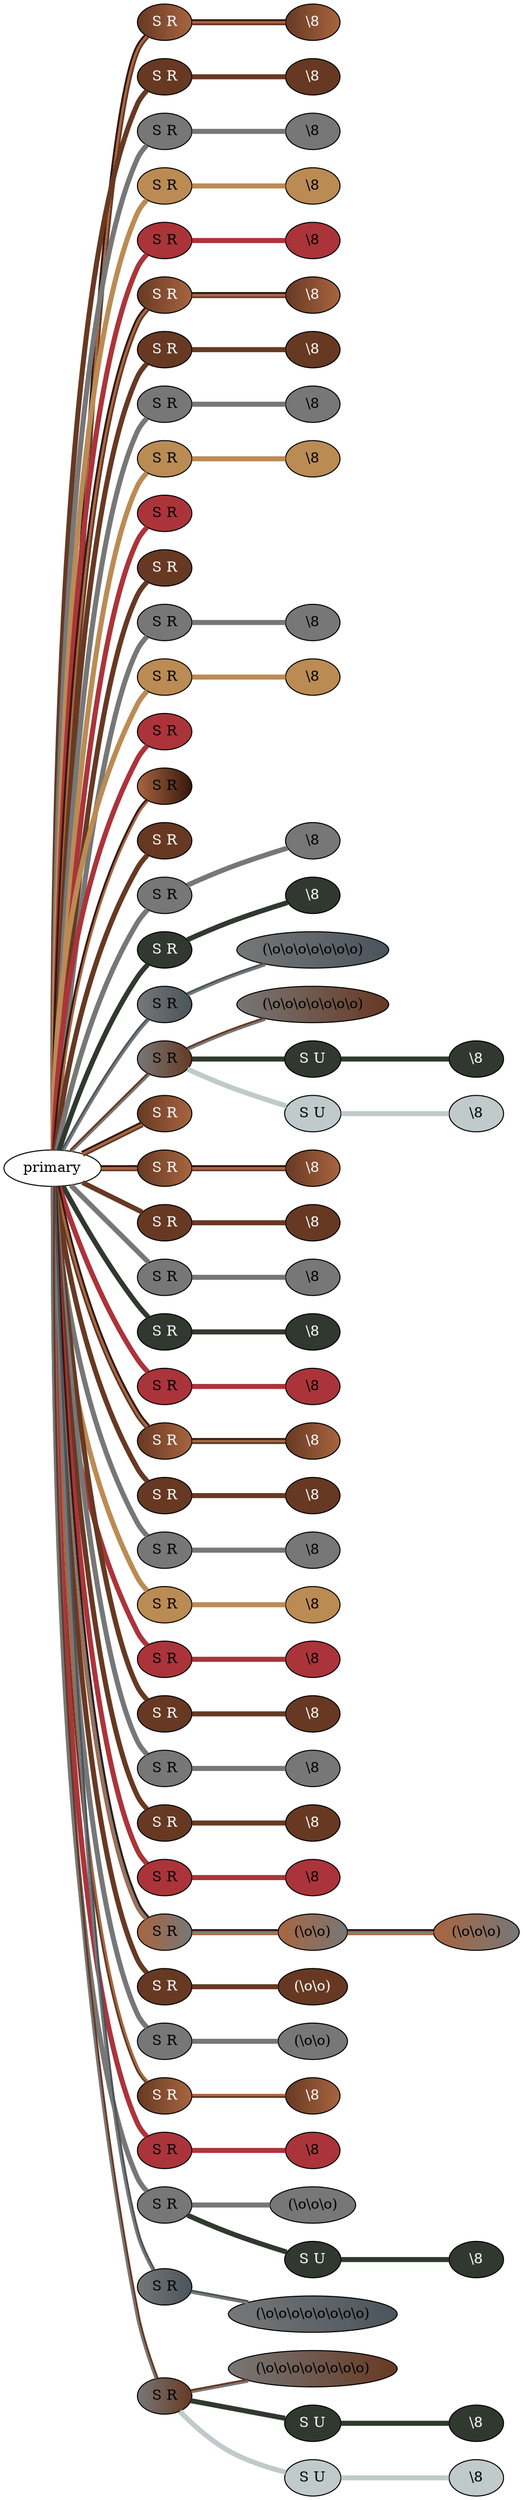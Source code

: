 graph {
 graph [rankdir=LR]
"1" [qtype="pendant_node", pendant_colors="#673923:#A86540:#35170C", pendant_ply="S", pendant_attach="R", pendant_length="43.0", label="S R", style=filled, fillcolor="#673923:#A86540:#35170C", fontcolor="#ffffff"]
"primary" -- "1" [qtype="pendant_link",penwidth=2,color="#673923:#A86540:#35170C"]
"1:0" [qtype="knot_node", knot_value="1", knot_type="E", knot_position="11.5", knot_spin="Z", label="\\8", style=filled, fillcolor="#673923:#A86540:#35170C" , fontcolor="#ffffff"]
"1" -- "1:0" [qtype="knot_link",penwidth=2,color="#673923:#A86540:#35170C"]
"2" [qtype="pendant_node", pendant_colors="#673923", pendant_ply="S", pendant_attach="R", pendant_length="43.0", label="S R", style=filled, fillcolor="#673923", fontcolor="#ffffff"]
"primary" -- "2" [qtype="pendant_link",penwidth=5,color="#673923"]
"2:0" [qtype="knot_node", knot_value="1", knot_type="E", knot_position="11.5", knot_spin="Z", label="\\8", style=filled, fillcolor="#673923" , fontcolor="#ffffff"]
"2" -- "2:0" [qtype="knot_link",penwidth=5,color="#673923"]
"3" [qtype="pendant_node", pendant_colors="#777777", pendant_ply="S", pendant_attach="R", pendant_length="65.0", label="S R", style=filled, fillcolor="#777777", fontcolor="#000000"]
"primary" -- "3" [qtype="pendant_link",penwidth=5,color="#777777"]
"3:0" [qtype="knot_node", knot_value="1", knot_type="E", knot_position="12.0", knot_spin="Z", label="\\8", style=filled, fillcolor="#777777" , fontcolor="#000000"]
"3" -- "3:0" [qtype="knot_link",penwidth=5,color="#777777"]
"4" [qtype="pendant_node", pendant_colors="#BB8B54", pendant_ply="S", pendant_attach="R", pendant_length="27.0", label="S R", style=filled, fillcolor="#BB8B54", fontcolor="#000000"]
"primary" -- "4" [qtype="pendant_link",penwidth=5,color="#BB8B54"]
"4:0" [qtype="knot_node", knot_value="1", knot_type="E", knot_position="12.0", knot_spin="Z", label="\\8", style=filled, fillcolor="#BB8B54" , fontcolor="#000000"]
"4" -- "4:0" [qtype="knot_link",penwidth=5,color="#BB8B54"]
"5" [qtype="pendant_node", pendant_colors="#AB343A", pendant_ply="S", pendant_attach="R", pendant_length="27.0", label="S R", style=filled, fillcolor="#AB343A", fontcolor="#000000"]
"primary" -- "5" [qtype="pendant_link",penwidth=5,color="#AB343A"]
"5:0" [qtype="knot_node", knot_value="1", knot_type="E", knot_position="12.0", knot_spin="Z", label="\\8", style=filled, fillcolor="#AB343A" , fontcolor="#000000"]
"5" -- "5:0" [qtype="knot_link",penwidth=5,color="#AB343A"]
"6" [qtype="pendant_node", pendant_colors="#673923:#A86540:#35170C", pendant_ply="S", pendant_attach="R", pendant_length="42.0", label="S R", style=filled, fillcolor="#673923:#A86540:#35170C", fontcolor="#ffffff"]
"primary" -- "6" [qtype="pendant_link",penwidth=2,color="#673923:#A86540:#35170C"]
"6:0" [qtype="knot_node", knot_value="1", knot_type="E", knot_position="13.0", knot_spin="Z", label="\\8", style=filled, fillcolor="#673923:#A86540:#35170C" , fontcolor="#ffffff"]
"6" -- "6:0" [qtype="knot_link",penwidth=2,color="#673923:#A86540:#35170C"]
"7" [qtype="pendant_node", pendant_colors="#673923", pendant_ply="S", pendant_attach="R", pendant_length="44.0", label="S R", style=filled, fillcolor="#673923", fontcolor="#ffffff"]
"primary" -- "7" [qtype="pendant_link",penwidth=5,color="#673923"]
"7:0" [qtype="knot_node", knot_value="1", knot_type="E", knot_position="12.0", knot_spin="Z", label="\\8", style=filled, fillcolor="#673923" , fontcolor="#ffffff"]
"7" -- "7:0" [qtype="knot_link",penwidth=5,color="#673923"]
"8" [qtype="pendant_node", pendant_colors="#777777", pendant_ply="S", pendant_attach="R", pendant_length="43.0", label="S R", style=filled, fillcolor="#777777", fontcolor="#000000"]
"primary" -- "8" [qtype="pendant_link",penwidth=5,color="#777777"]
"8:0" [qtype="knot_node", knot_value="1", knot_type="E", knot_position="13.0", knot_spin="Z", label="\\8", style=filled, fillcolor="#777777" , fontcolor="#000000"]
"8" -- "8:0" [qtype="knot_link",penwidth=5,color="#777777"]
"9" [qtype="pendant_node", pendant_colors="#BB8B54", pendant_ply="S", pendant_attach="R", pendant_length="31.0", label="S R", style=filled, fillcolor="#BB8B54", fontcolor="#000000"]
"primary" -- "9" [qtype="pendant_link",penwidth=5,color="#BB8B54"]
"9:0" [qtype="knot_node", knot_value="1", knot_type="E", knot_position="12.0", knot_spin="Z", label="\\8", style=filled, fillcolor="#BB8B54" , fontcolor="#000000"]
"9" -- "9:0" [qtype="knot_link",penwidth=5,color="#BB8B54"]
"10" [qtype="pendant_node", pendant_colors="#AB343A", pendant_ply="S", pendant_attach="R", pendant_length="3.0", label="S R", style=filled, fillcolor="#AB343A", fontcolor="#000000"]
"primary" -- "10" [qtype="pendant_link",penwidth=5,color="#AB343A"]
"11" [qtype="pendant_node", pendant_colors="#673923", pendant_ply="S", pendant_attach="R", pendant_length="3.0", label="S R", style=filled, fillcolor="#673923", fontcolor="#ffffff"]
"primary" -- "11" [qtype="pendant_link",penwidth=5,color="#673923"]
"12" [qtype="pendant_node", pendant_colors="#777777", pendant_ply="S", pendant_attach="R", pendant_length="43.0", label="S R", style=filled, fillcolor="#777777", fontcolor="#000000"]
"primary" -- "12" [qtype="pendant_link",penwidth=5,color="#777777"]
"12:0" [qtype="knot_node", knot_value="1", knot_type="E", knot_position="12.5", knot_spin="Z", label="\\8", style=filled, fillcolor="#777777" , fontcolor="#000000"]
"12" -- "12:0" [qtype="knot_link",penwidth=5,color="#777777"]
"13" [qtype="pendant_node", pendant_colors="#BB8B54", pendant_ply="S", pendant_attach="R", pendant_length="28.0", label="S R", style=filled, fillcolor="#BB8B54", fontcolor="#000000"]
"primary" -- "13" [qtype="pendant_link",penwidth=5,color="#BB8B54"]
"13:0" [qtype="knot_node", knot_value="1", knot_type="E", knot_position="12.0", knot_spin="Z", label="\\8", style=filled, fillcolor="#BB8B54" , fontcolor="#000000"]
"13" -- "13:0" [qtype="knot_link",penwidth=5,color="#BB8B54"]
"14" [qtype="pendant_node", pendant_colors="#AB343A", pendant_ply="S", pendant_attach="R", pendant_length="2.5", label="S R", style=filled, fillcolor="#AB343A", fontcolor="#000000"]
"primary" -- "14" [qtype="pendant_link",penwidth=5,color="#AB343A"]
"15" [qtype="pendant_node", pendant_colors="#A86540:#35170C", pendant_ply="S", pendant_attach="R", pendant_length="0.0", label="S R", style=filled, fillcolor="#A86540:#35170C", fontcolor="#000000"]
"primary" -- "15" [qtype="pendant_link",penwidth=2,color="#A86540:#35170C"]
"16" [qtype="pendant_node", pendant_colors="#673923", pendant_ply="S", pendant_attach="R", pendant_length="3.0", label="S R", style=filled, fillcolor="#673923", fontcolor="#ffffff"]
"primary" -- "16" [qtype="pendant_link",penwidth=5,color="#673923"]
"17" [qtype="pendant_node", pendant_colors="#777777", pendant_ply="S", pendant_attach="R", pendant_length="67.0", label="S R", style=filled, fillcolor="#777777", fontcolor="#000000"]
"primary" -- "17" [qtype="pendant_link",penwidth=5,color="#777777"]
"17:0" [qtype="knot_node", knot_value="1", knot_type="E", knot_position="13.0", knot_spin="Z", label="\\8", style=filled, fillcolor="#777777" , fontcolor="#000000"]
"17" -- "17:0" [qtype="knot_link",penwidth=5,color="#777777"]
"18" [qtype="pendant_node", pendant_colors="#313830", pendant_ply="S", pendant_attach="R", pendant_length="46.0", label="S R", style=filled, fillcolor="#313830", fontcolor="#ffffff"]
"primary" -- "18" [qtype="pendant_link",penwidth=5,color="#313830"]
"18:0" [qtype="knot_node", knot_value="1", knot_type="E", knot_position="13.0", knot_spin="Z", label="\\8", style=filled, fillcolor="#313830" , fontcolor="#ffffff"]
"18" -- "18:0" [qtype="knot_link",penwidth=5,color="#313830"]
"19" [qtype="pendant_node", pendant_colors="#777777:#4A545C", pendant_ply="S", pendant_attach="R", pendant_length="50.0", label="S R", style=filled, fillcolor="#777777:#4A545C", fontcolor="#000000"]
"primary" -- "19" [qtype="pendant_link",penwidth=2,color="#777777:#4A545C"]
"19:0" [qtype="knot_node", knot_value="7", knot_type="L", knot_position="12.5", knot_spin="Z", label="(\\o\\o\\o\\o\\o\\o\\o)", style=filled, fillcolor="#777777:#4A545C" , fontcolor="#000000"]
"19" -- "19:0" [qtype="knot_link",penwidth=2,color="#777777:#4A545C"]
"20" [qtype="pendant_node", pendant_colors="#777777:#673923", pendant_ply="S", pendant_attach="R", pendant_length="32.0", label="S R", style=filled, fillcolor="#777777:#673923", fontcolor="#000000"]
"primary" -- "20" [qtype="pendant_link",penwidth=2,color="#777777:#673923"]
"20:0" [qtype="knot_node", knot_value="7", knot_type="L", knot_position="12.0", knot_spin="Z", label="(\\o\\o\\o\\o\\o\\o\\o)", style=filled, fillcolor="#777777:#673923" , fontcolor="#000000"]
"20" -- "20:0" [qtype="knot_link",penwidth=2,color="#777777:#673923"]
"20s1" [qtype="pendant_node", pendant_colors="#313830", pendant_ply="S", pendant_attach="U", pendant_length="43.0", label="S U", style=filled, fillcolor="#313830", fontcolor="#ffffff"]
"20" -- "20s1" [qtype="pendant_link",penwidth=5,color="#313830"]
"20s1:0" [qtype="knot_node", knot_value="1", knot_type="E", knot_position="11.5", knot_spin="Z", label="\\8", style=filled, fillcolor="#313830" , fontcolor="#ffffff"]
"20s1" -- "20s1:0" [qtype="knot_link",penwidth=5,color="#313830"]
"20s2" [qtype="pendant_node", pendant_colors="#C1CACA", pendant_ply="S", pendant_attach="U", pendant_length="46.0", label="S U", style=filled, fillcolor="#C1CACA", fontcolor="#000000"]
"20" -- "20s2" [qtype="pendant_link",penwidth=5,color="#C1CACA"]
"20s2:0" [qtype="knot_node", knot_value="1", knot_type="E", knot_position="11.5", knot_spin="Z", label="\\8", style=filled, fillcolor="#C1CACA" , fontcolor="#000000"]
"20s2" -- "20s2:0" [qtype="knot_link",penwidth=5,color="#C1CACA"]
"21" [qtype="pendant_node", pendant_colors="#673923:#A86540:#35170C", pendant_ply="S", pendant_attach="R", pendant_length="45.0", label="S R", style=filled, fillcolor="#673923:#A86540:#35170C", fontcolor="#ffffff"]
"primary" -- "21" [qtype="pendant_link",penwidth=2,color="#673923:#A86540:#35170C"]
"22" [qtype="pendant_node", pendant_colors="#673923:#A86540:#35170C", pendant_ply="S", pendant_attach="R", pendant_length="34.0", label="S R", style=filled, fillcolor="#673923:#A86540:#35170C", fontcolor="#ffffff"]
"primary" -- "22" [qtype="pendant_link",penwidth=2,color="#673923:#A86540:#35170C"]
"22:0" [qtype="knot_node", knot_value="1", knot_type="E", knot_position="13.0", knot_spin="Z", label="\\8", style=filled, fillcolor="#673923:#A86540:#35170C" , fontcolor="#ffffff"]
"22" -- "22:0" [qtype="knot_link",penwidth=2,color="#673923:#A86540:#35170C"]
"23" [qtype="pendant_node", pendant_colors="#673923", pendant_ply="S", pendant_attach="R", pendant_length="40.0", label="S R", style=filled, fillcolor="#673923", fontcolor="#ffffff"]
"primary" -- "23" [qtype="pendant_link",penwidth=5,color="#673923"]
"23:0" [qtype="knot_node", knot_value="1", knot_type="E", knot_position="12.5", knot_spin="Z", label="\\8", style=filled, fillcolor="#673923" , fontcolor="#ffffff"]
"23" -- "23:0" [qtype="knot_link",penwidth=5,color="#673923"]
"24" [qtype="pendant_node", pendant_colors="#777777", pendant_ply="S", pendant_attach="R", pendant_length="66.0", label="S R", style=filled, fillcolor="#777777", fontcolor="#000000"]
"primary" -- "24" [qtype="pendant_link",penwidth=5,color="#777777"]
"24:0" [qtype="knot_node", knot_value="1", knot_type="E", knot_position="13.0", knot_spin="Z", label="\\8", style=filled, fillcolor="#777777" , fontcolor="#000000"]
"24" -- "24:0" [qtype="knot_link",penwidth=5,color="#777777"]
"25" [qtype="pendant_node", pendant_colors="#313830", pendant_ply="S", pendant_attach="R", pendant_length="71.0", label="S R", style=filled, fillcolor="#313830", fontcolor="#ffffff"]
"primary" -- "25" [qtype="pendant_link",penwidth=5,color="#313830"]
"25:0" [qtype="knot_node", knot_value="1", knot_type="E", knot_position="13.5", knot_spin="Z", label="\\8", style=filled, fillcolor="#313830" , fontcolor="#ffffff"]
"25" -- "25:0" [qtype="knot_link",penwidth=5,color="#313830"]
"26" [qtype="pendant_node", pendant_colors="#AB343A", pendant_ply="S", pendant_attach="R", pendant_length="40.0", label="S R", style=filled, fillcolor="#AB343A", fontcolor="#000000"]
"primary" -- "26" [qtype="pendant_link",penwidth=5,color="#AB343A"]
"26:0" [qtype="knot_node", knot_value="1", knot_type="E", knot_position="14.0", knot_spin="Z", label="\\8", style=filled, fillcolor="#AB343A" , fontcolor="#000000"]
"26" -- "26:0" [qtype="knot_link",penwidth=5,color="#AB343A"]
"27" [qtype="pendant_node", pendant_colors="#673923:#A86540:#35170C", pendant_ply="S", pendant_attach="R", pendant_length="42.0", label="S R", style=filled, fillcolor="#673923:#A86540:#35170C", fontcolor="#ffffff"]
"primary" -- "27" [qtype="pendant_link",penwidth=2,color="#673923:#A86540:#35170C"]
"27:0" [qtype="knot_node", knot_value="1", knot_type="E", knot_position="12.5", knot_spin="Z", label="\\8", style=filled, fillcolor="#673923:#A86540:#35170C" , fontcolor="#ffffff"]
"27" -- "27:0" [qtype="knot_link",penwidth=2,color="#673923:#A86540:#35170C"]
"28" [qtype="pendant_node", pendant_colors="#673923", pendant_ply="S", pendant_attach="R", pendant_length="42.0", label="S R", style=filled, fillcolor="#673923", fontcolor="#ffffff"]
"primary" -- "28" [qtype="pendant_link",penwidth=5,color="#673923"]
"28:0" [qtype="knot_node", knot_value="1", knot_type="E", knot_position="12.0", knot_spin="Z", label="\\8", style=filled, fillcolor="#673923" , fontcolor="#ffffff"]
"28" -- "28:0" [qtype="knot_link",penwidth=5,color="#673923"]
"29" [qtype="pendant_node", pendant_colors="#777777", pendant_ply="S", pendant_attach="R", pendant_length="66.0", label="S R", style=filled, fillcolor="#777777", fontcolor="#000000"]
"primary" -- "29" [qtype="pendant_link",penwidth=5,color="#777777"]
"29:0" [qtype="knot_node", knot_value="1", knot_type="E", knot_position="13.0", knot_spin="Z", label="\\8", style=filled, fillcolor="#777777" , fontcolor="#000000"]
"29" -- "29:0" [qtype="knot_link",penwidth=5,color="#777777"]
"30" [qtype="pendant_node", pendant_colors="#BB8B54", pendant_ply="S", pendant_attach="R", pendant_length="32.0", label="S R", style=filled, fillcolor="#BB8B54", fontcolor="#000000"]
"primary" -- "30" [qtype="pendant_link",penwidth=5,color="#BB8B54"]
"30:0" [qtype="knot_node", knot_value="1", knot_type="E", knot_position="13.0", knot_spin="Z", label="\\8", style=filled, fillcolor="#BB8B54" , fontcolor="#000000"]
"30" -- "30:0" [qtype="knot_link",penwidth=5,color="#BB8B54"]
"31" [qtype="pendant_node", pendant_colors="#AB343A", pendant_ply="S", pendant_attach="R", pendant_length="36.0", label="S R", style=filled, fillcolor="#AB343A", fontcolor="#000000"]
"primary" -- "31" [qtype="pendant_link",penwidth=5,color="#AB343A"]
"31:0" [qtype="knot_node", knot_value="1", knot_type="E", knot_position="13.5", knot_spin="Z", label="\\8", style=filled, fillcolor="#AB343A" , fontcolor="#000000"]
"31" -- "31:0" [qtype="knot_link",penwidth=5,color="#AB343A"]
"32" [qtype="pendant_node", pendant_colors="#673923", pendant_ply="S", pendant_attach="R", pendant_length="29.0", label="S R", style=filled, fillcolor="#673923", fontcolor="#ffffff"]
"primary" -- "32" [qtype="pendant_link",penwidth=5,color="#673923"]
"32:0" [qtype="knot_node", knot_value="1", knot_type="E", knot_position="12.0", knot_spin="Z", label="\\8", style=filled, fillcolor="#673923" , fontcolor="#ffffff"]
"32" -- "32:0" [qtype="knot_link",penwidth=5,color="#673923"]
"33" [qtype="pendant_node", pendant_colors="#777777", pendant_ply="S", pendant_attach="R", pendant_length="64.0", label="S R", style=filled, fillcolor="#777777", fontcolor="#000000"]
"primary" -- "33" [qtype="pendant_link",penwidth=5,color="#777777"]
"33:0" [qtype="knot_node", knot_value="1", knot_type="E", knot_position="13.0", knot_spin="Z", label="\\8", style=filled, fillcolor="#777777" , fontcolor="#000000"]
"33" -- "33:0" [qtype="knot_link",penwidth=5,color="#777777"]
"34" [qtype="pendant_node", pendant_colors="#673923", pendant_ply="S", pendant_attach="R", pendant_length="29.0", label="S R", style=filled, fillcolor="#673923", fontcolor="#ffffff"]
"primary" -- "34" [qtype="pendant_link",penwidth=5,color="#673923"]
"34:0" [qtype="knot_node", knot_value="1", knot_type="E", knot_position="13.0", knot_spin="Z", label="\\8", style=filled, fillcolor="#673923" , fontcolor="#ffffff"]
"34" -- "34:0" [qtype="knot_link",penwidth=5,color="#673923"]
"35" [qtype="pendant_node", pendant_colors="#AB343A", pendant_ply="S", pendant_attach="R", pendant_length="40.0", label="S R", style=filled, fillcolor="#AB343A", fontcolor="#000000"]
"primary" -- "35" [qtype="pendant_link",penwidth=5,color="#AB343A"]
"35:0" [qtype="knot_node", knot_value="1", knot_type="E", knot_position="12.5", knot_spin="Z", label="\\8", style=filled, fillcolor="#AB343A" , fontcolor="#000000"]
"35" -- "35:0" [qtype="knot_link",penwidth=5,color="#AB343A"]
"36" [qtype="pendant_node", pendant_colors="#A86540:#777777:#35170C", pendant_ply="S", pendant_attach="R", pendant_length="45.0", label="S R", style=filled, fillcolor="#A86540:#777777:#35170C", fontcolor="#000000"]
"primary" -- "36" [qtype="pendant_link",penwidth=2,color="#A86540:#777777:#35170C"]
"36:0" [qtype="knot_node", knot_value="2", knot_type="L", knot_position="13.5", knot_spin="Z", label="(\\o\\o)", style=filled, fillcolor="#A86540:#777777:#35170C" , fontcolor="#000000"]
"36" -- "36:0" [qtype="knot_link",penwidth=2,color="#A86540:#777777:#35170C"]
"36:1" [qtype="knot_node", knot_value="3", knot_type="L", knot_position="39.0", knot_spin="Z", label="(\\o\\o\\o)", style=filled, fillcolor="#A86540:#777777:#35170C" , fontcolor="#000000"]
"36:0" -- "36:1" [qtype="knot_link",penwidth=2,color="#A86540:#777777:#35170C"]
"37" [qtype="pendant_node", pendant_colors="#673923", pendant_ply="S", pendant_attach="R", pendant_length="31.0", label="S R", style=filled, fillcolor="#673923", fontcolor="#ffffff"]
"primary" -- "37" [qtype="pendant_link",penwidth=5,color="#673923"]
"37:0" [qtype="knot_node", knot_value="2", knot_type="L", knot_position="12.5", knot_spin="Z", label="(\\o\\o)", style=filled, fillcolor="#673923" , fontcolor="#ffffff"]
"37" -- "37:0" [qtype="knot_link",penwidth=5,color="#673923"]
"38" [qtype="pendant_node", pendant_colors="#777777", pendant_ply="S", pendant_attach="R", pendant_length="68.0", label="S R", style=filled, fillcolor="#777777", fontcolor="#000000"]
"primary" -- "38" [qtype="pendant_link",penwidth=5,color="#777777"]
"38:0" [qtype="knot_node", knot_value="2", knot_type="L", knot_position="13.0", knot_spin="Z", label="(\\o\\o)", style=filled, fillcolor="#777777" , fontcolor="#000000"]
"38" -- "38:0" [qtype="knot_link",penwidth=5,color="#777777"]
"39" [qtype="pendant_node", pendant_colors="#673923:#A86540", pendant_ply="S", pendant_attach="R", pendant_length="36.0", label="S R", style=filled, fillcolor="#673923:#A86540", fontcolor="#ffffff"]
"primary" -- "39" [qtype="pendant_link",penwidth=2,color="#673923:#A86540"]
"39:0" [qtype="knot_node", knot_value="1", knot_type="E", knot_position="13.0", knot_spin="Z", label="\\8", style=filled, fillcolor="#673923:#A86540" , fontcolor="#ffffff"]
"39" -- "39:0" [qtype="knot_link",penwidth=2,color="#673923:#A86540"]
"40" [qtype="pendant_node", pendant_colors="#AB343A", pendant_ply="S", pendant_attach="R", pendant_length="42.0", label="S R", style=filled, fillcolor="#AB343A", fontcolor="#000000"]
"primary" -- "40" [qtype="pendant_link",penwidth=5,color="#AB343A"]
"40:0" [qtype="knot_node", knot_value="1", knot_type="E", knot_position="12.0", knot_spin="Z", label="\\8", style=filled, fillcolor="#AB343A" , fontcolor="#000000"]
"40" -- "40:0" [qtype="knot_link",penwidth=5,color="#AB343A"]
"41" [qtype="pendant_node", pendant_colors="#777777", pendant_ply="S", pendant_attach="R", pendant_length="44.0", label="S R", style=filled, fillcolor="#777777", fontcolor="#000000"]
"primary" -- "41" [qtype="pendant_link",penwidth=5,color="#777777"]
"41:0" [qtype="knot_node", knot_value="3", knot_type="L", knot_position="12.0", knot_spin="Z", label="(\\o\\o\\o)", style=filled, fillcolor="#777777" , fontcolor="#000000"]
"41" -- "41:0" [qtype="knot_link",penwidth=5,color="#777777"]
"41s1" [qtype="pendant_node", pendant_colors="#313830", pendant_ply="S", pendant_attach="U", pendant_length="41.0", label="S U", style=filled, fillcolor="#313830", fontcolor="#ffffff"]
"41" -- "41s1" [qtype="pendant_link",penwidth=5,color="#313830"]
"41s1:0" [qtype="knot_node", knot_value="1", knot_type="E", knot_position="10.0", knot_spin="Z", label="\\8", style=filled, fillcolor="#313830" , fontcolor="#ffffff"]
"41s1" -- "41s1:0" [qtype="knot_link",penwidth=5,color="#313830"]
"42" [qtype="pendant_node", pendant_colors="#777777:#4A545C", pendant_ply="S", pendant_attach="R", pendant_length="49.0", label="S R", style=filled, fillcolor="#777777:#4A545C", fontcolor="#000000"]
"primary" -- "42" [qtype="pendant_link",penwidth=2,color="#777777:#4A545C"]
"42:0" [qtype="knot_node", knot_value="8", knot_type="L", knot_position="11.0", knot_spin="Z", label="(\\o\\o\\o\\o\\o\\o\\o\\o)", style=filled, fillcolor="#777777:#4A545C" , fontcolor="#000000"]
"42" -- "42:0" [qtype="knot_link",penwidth=2,color="#777777:#4A545C"]
"43" [qtype="pendant_node", pendant_colors="#777777:#673923", pendant_ply="S", pendant_attach="R", pendant_length="43.0", label="S R", style=filled, fillcolor="#777777:#673923", fontcolor="#000000"]
"primary" -- "43" [qtype="pendant_link",penwidth=2,color="#777777:#673923"]
"43:0" [qtype="knot_node", knot_value="8", knot_type="L", knot_position="11.5", knot_spin="Z", label="(\\o\\o\\o\\o\\o\\o\\o\\o)", style=filled, fillcolor="#777777:#673923" , fontcolor="#000000"]
"43" -- "43:0" [qtype="knot_link",penwidth=2,color="#777777:#673923"]
"43s1" [qtype="pendant_node", pendant_colors="#313830", pendant_ply="S", pendant_attach="U", pendant_length="44.0", label="S U", style=filled, fillcolor="#313830", fontcolor="#ffffff"]
"43" -- "43s1" [qtype="pendant_link",penwidth=5,color="#313830"]
"43s1:0" [qtype="knot_node", knot_value="1", knot_type="E", knot_position="10.5", knot_spin="Z", label="\\8", style=filled, fillcolor="#313830" , fontcolor="#ffffff"]
"43s1" -- "43s1:0" [qtype="knot_link",penwidth=5,color="#313830"]
"43s2" [qtype="pendant_node", pendant_colors="#C1CACA", pendant_ply="S", pendant_attach="U", pendant_length="42.0", label="S U", style=filled, fillcolor="#C1CACA", fontcolor="#000000"]
"43" -- "43s2" [qtype="pendant_link",penwidth=5,color="#C1CACA"]
"43s2:0" [qtype="knot_node", knot_value="1", knot_type="E", knot_position="10.5", knot_spin="Z", label="\\8", style=filled, fillcolor="#C1CACA" , fontcolor="#000000"]
"43s2" -- "43s2:0" [qtype="knot_link",penwidth=5,color="#C1CACA"]
}
